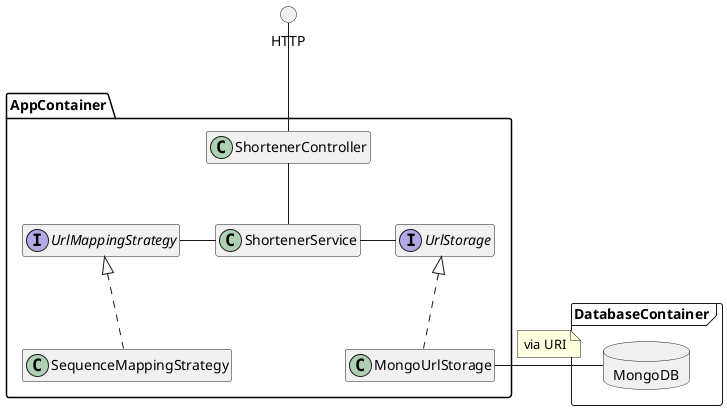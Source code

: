 @startuml

allowmixing
hide members

package DatabaseContainer <<Frame>> {
  package MongoDB <<Database>> {
  }
}

package AppContainer {
class "ShortenerController" as c
class "ShortenerService" as s

interface "UrlStorage" as us
class MongoUrlStorage implements us

interface "UrlMappingStrategy" as ums
class "SequenceMappingStrategy" as sms implements ums

c -- s
s - us
ums - s

MongoDB - MongoUrlStorage
note on link: via URI
}

() HTTP
HTTP -- c

@enduml